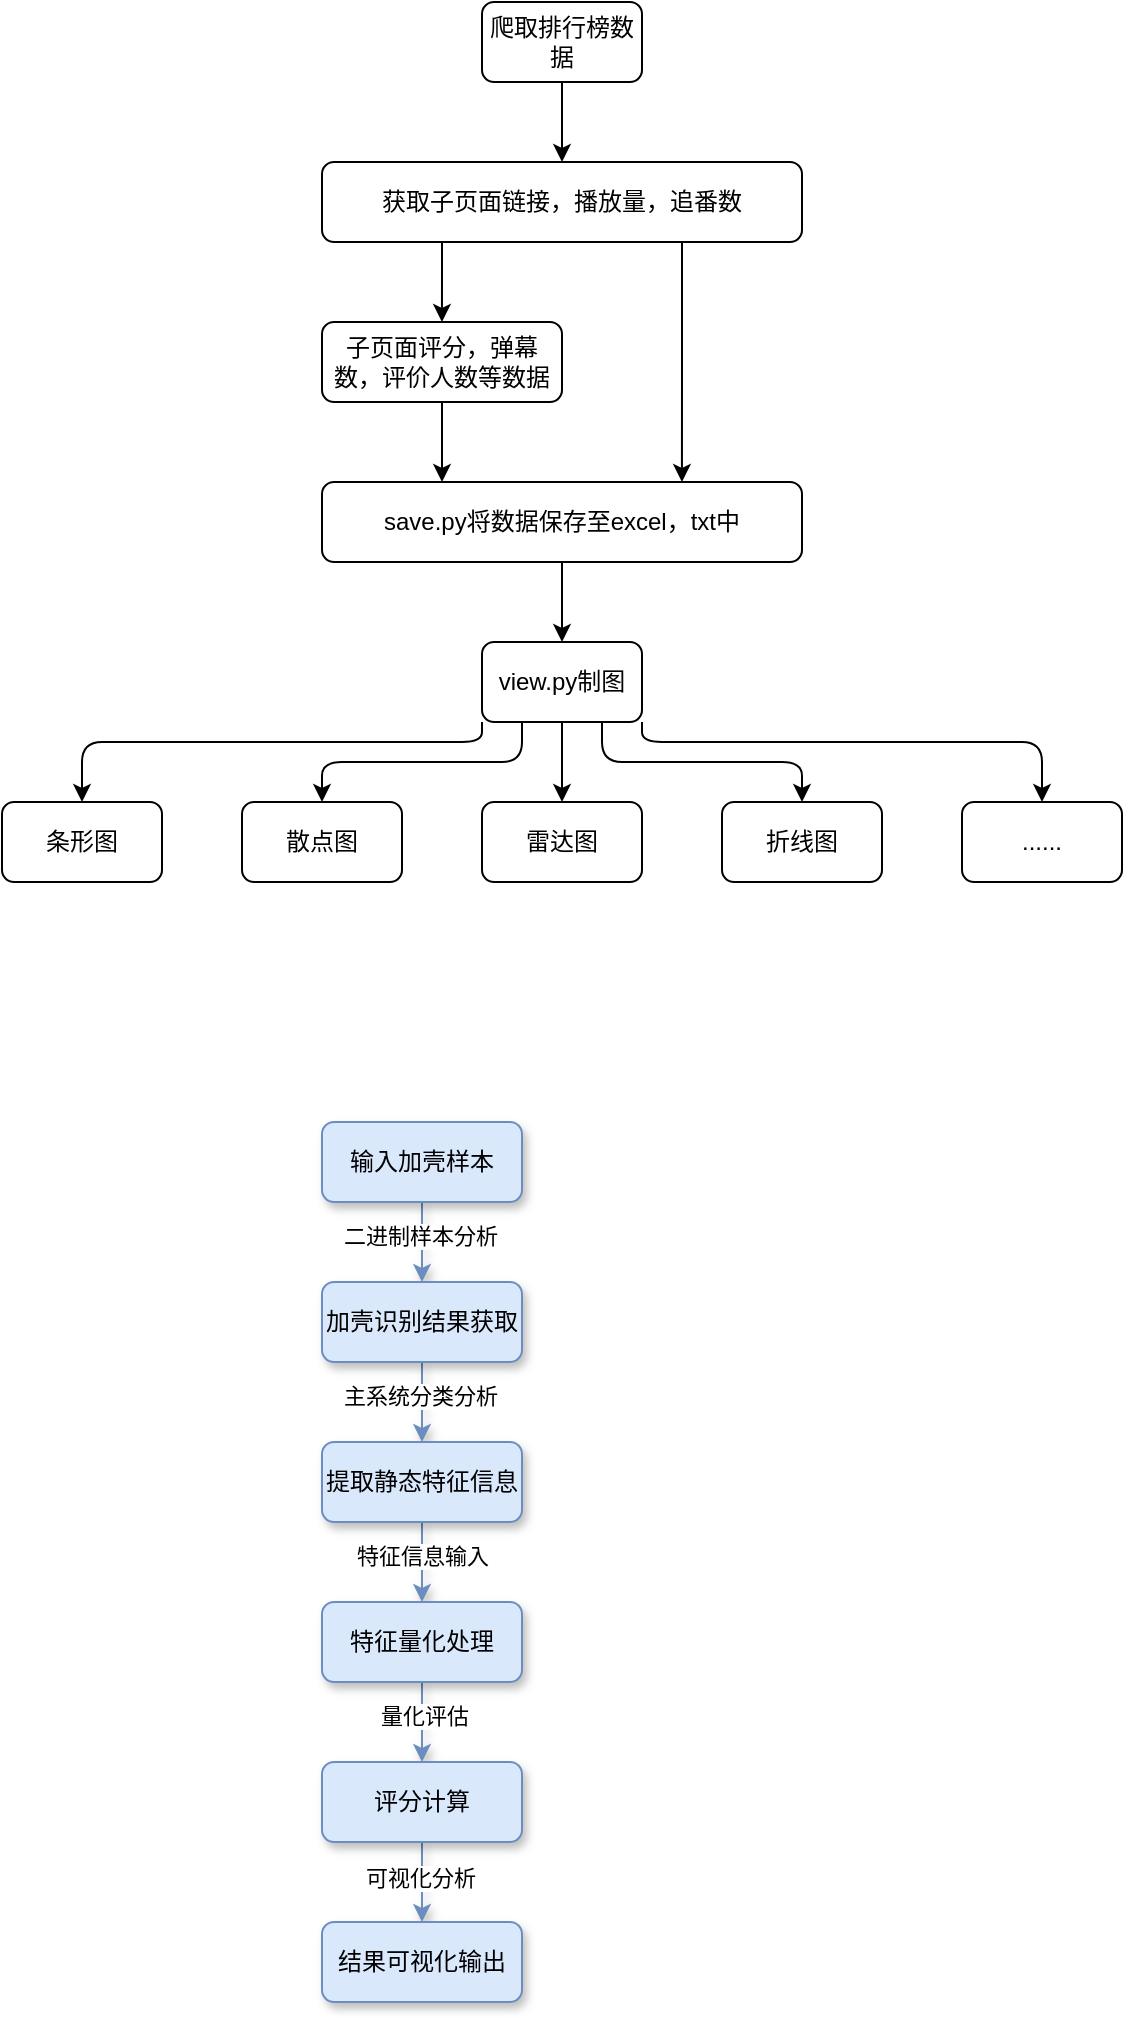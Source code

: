 <mxfile version="27.0.6">
  <diagram name="第 1 页" id="mhqEzCqRTE6dLGe7M5wo">
    <mxGraphModel dx="983" dy="576" grid="1" gridSize="5" guides="1" tooltips="1" connect="1" arrows="1" fold="1" page="0" pageScale="1" pageWidth="827" pageHeight="1169" background="none" math="0" shadow="0" adaptiveColors="auto">
      <root>
        <mxCell id="0" />
        <mxCell id="1" parent="0" />
        <mxCell id="vxRJZL6GvWesYor5Vpkq-13" style="edgeStyle=orthogonalEdgeStyle;rounded=1;orthogonalLoop=1;jettySize=auto;html=1;entryX=0.5;entryY=0;entryDx=0;entryDy=0;labelBackgroundColor=none;fontColor=default;" parent="1" source="vxRJZL6GvWesYor5Vpkq-3" target="vxRJZL6GvWesYor5Vpkq-4" edge="1">
          <mxGeometry relative="1" as="geometry" />
        </mxCell>
        <mxCell id="vxRJZL6GvWesYor5Vpkq-3" value="爬取排行榜数据" style="rounded=1;whiteSpace=wrap;html=1;labelBackgroundColor=none;" parent="1" vertex="1">
          <mxGeometry x="280" y="280" width="80" height="40" as="geometry" />
        </mxCell>
        <mxCell id="vxRJZL6GvWesYor5Vpkq-6" style="edgeStyle=orthogonalEdgeStyle;rounded=1;orthogonalLoop=1;jettySize=auto;html=1;exitX=0.25;exitY=1;exitDx=0;exitDy=0;labelBackgroundColor=none;fontColor=default;" parent="1" source="vxRJZL6GvWesYor5Vpkq-4" edge="1">
          <mxGeometry relative="1" as="geometry">
            <mxPoint x="259.966" y="440.0" as="targetPoint" />
          </mxGeometry>
        </mxCell>
        <mxCell id="vxRJZL6GvWesYor5Vpkq-10" style="edgeStyle=orthogonalEdgeStyle;rounded=1;orthogonalLoop=1;jettySize=auto;html=1;exitX=0.75;exitY=1;exitDx=0;exitDy=0;labelBackgroundColor=none;fontColor=default;" parent="1" source="vxRJZL6GvWesYor5Vpkq-4" edge="1">
          <mxGeometry relative="1" as="geometry">
            <mxPoint x="379.966" y="520" as="targetPoint" />
          </mxGeometry>
        </mxCell>
        <mxCell id="vxRJZL6GvWesYor5Vpkq-4" value="获取子页面链接，播放量，追番数" style="rounded=1;whiteSpace=wrap;html=1;labelBackgroundColor=none;" parent="1" vertex="1">
          <mxGeometry x="200" y="360" width="240" height="40" as="geometry" />
        </mxCell>
        <mxCell id="vxRJZL6GvWesYor5Vpkq-9" style="edgeStyle=orthogonalEdgeStyle;rounded=1;orthogonalLoop=1;jettySize=auto;html=1;labelBackgroundColor=none;fontColor=default;" parent="1" source="vxRJZL6GvWesYor5Vpkq-8" edge="1">
          <mxGeometry relative="1" as="geometry">
            <mxPoint x="260" y="520" as="targetPoint" />
          </mxGeometry>
        </mxCell>
        <mxCell id="vxRJZL6GvWesYor5Vpkq-8" value="子页面评分，弹幕数，评价人数等数据" style="rounded=1;whiteSpace=wrap;html=1;labelBackgroundColor=none;" parent="1" vertex="1">
          <mxGeometry x="200" y="440" width="120" height="40" as="geometry" />
        </mxCell>
        <mxCell id="vxRJZL6GvWesYor5Vpkq-15" style="edgeStyle=orthogonalEdgeStyle;rounded=1;orthogonalLoop=1;jettySize=auto;html=1;entryX=0.5;entryY=0;entryDx=0;entryDy=0;labelBackgroundColor=none;fontColor=default;" parent="1" source="vxRJZL6GvWesYor5Vpkq-11" target="vxRJZL6GvWesYor5Vpkq-14" edge="1">
          <mxGeometry relative="1" as="geometry" />
        </mxCell>
        <mxCell id="vxRJZL6GvWesYor5Vpkq-11" value="save.py将数据保存至excel，txt中" style="rounded=1;whiteSpace=wrap;html=1;labelBackgroundColor=none;" parent="1" vertex="1">
          <mxGeometry x="200" y="520" width="240" height="40" as="geometry" />
        </mxCell>
        <mxCell id="vxRJZL6GvWesYor5Vpkq-24" style="edgeStyle=orthogonalEdgeStyle;rounded=1;orthogonalLoop=1;jettySize=auto;html=1;entryX=0.5;entryY=0;entryDx=0;entryDy=0;labelBackgroundColor=none;fontColor=default;" parent="1" source="vxRJZL6GvWesYor5Vpkq-14" target="vxRJZL6GvWesYor5Vpkq-18" edge="1">
          <mxGeometry relative="1" as="geometry" />
        </mxCell>
        <mxCell id="vxRJZL6GvWesYor5Vpkq-25" style="edgeStyle=orthogonalEdgeStyle;rounded=1;orthogonalLoop=1;jettySize=auto;html=1;exitX=0;exitY=1;exitDx=0;exitDy=0;entryX=0.5;entryY=0;entryDx=0;entryDy=0;labelBackgroundColor=none;fontColor=default;" parent="1" source="vxRJZL6GvWesYor5Vpkq-14" target="vxRJZL6GvWesYor5Vpkq-16" edge="1">
          <mxGeometry relative="1" as="geometry">
            <Array as="points">
              <mxPoint x="280" y="650" />
              <mxPoint x="80" y="650" />
            </Array>
          </mxGeometry>
        </mxCell>
        <mxCell id="vxRJZL6GvWesYor5Vpkq-26" style="edgeStyle=orthogonalEdgeStyle;rounded=1;orthogonalLoop=1;jettySize=auto;html=1;exitX=0.25;exitY=1;exitDx=0;exitDy=0;entryX=0.5;entryY=0;entryDx=0;entryDy=0;labelBackgroundColor=none;fontColor=default;" parent="1" source="vxRJZL6GvWesYor5Vpkq-14" target="vxRJZL6GvWesYor5Vpkq-17" edge="1">
          <mxGeometry relative="1" as="geometry" />
        </mxCell>
        <mxCell id="vxRJZL6GvWesYor5Vpkq-27" style="edgeStyle=orthogonalEdgeStyle;rounded=1;orthogonalLoop=1;jettySize=auto;html=1;exitX=0.75;exitY=1;exitDx=0;exitDy=0;entryX=0.5;entryY=0;entryDx=0;entryDy=0;labelBackgroundColor=none;fontColor=default;" parent="1" source="vxRJZL6GvWesYor5Vpkq-14" target="vxRJZL6GvWesYor5Vpkq-22" edge="1">
          <mxGeometry relative="1" as="geometry" />
        </mxCell>
        <mxCell id="vxRJZL6GvWesYor5Vpkq-28" style="edgeStyle=orthogonalEdgeStyle;rounded=1;orthogonalLoop=1;jettySize=auto;html=1;exitX=1;exitY=1;exitDx=0;exitDy=0;entryX=0.5;entryY=0;entryDx=0;entryDy=0;labelBackgroundColor=none;fontColor=default;" parent="1" source="vxRJZL6GvWesYor5Vpkq-14" target="vxRJZL6GvWesYor5Vpkq-23" edge="1">
          <mxGeometry relative="1" as="geometry">
            <Array as="points">
              <mxPoint x="360" y="650" />
              <mxPoint x="560" y="650" />
            </Array>
          </mxGeometry>
        </mxCell>
        <mxCell id="vxRJZL6GvWesYor5Vpkq-14" value="view.py制图" style="rounded=1;whiteSpace=wrap;html=1;labelBackgroundColor=none;" parent="1" vertex="1">
          <mxGeometry x="280" y="600" width="80" height="40" as="geometry" />
        </mxCell>
        <mxCell id="vxRJZL6GvWesYor5Vpkq-16" value="条形图" style="rounded=1;whiteSpace=wrap;html=1;labelBackgroundColor=none;" parent="1" vertex="1">
          <mxGeometry x="40" y="680" width="80" height="40" as="geometry" />
        </mxCell>
        <mxCell id="vxRJZL6GvWesYor5Vpkq-17" value="散点图" style="rounded=1;whiteSpace=wrap;html=1;labelBackgroundColor=none;" parent="1" vertex="1">
          <mxGeometry x="160" y="680" width="80" height="40" as="geometry" />
        </mxCell>
        <mxCell id="vxRJZL6GvWesYor5Vpkq-18" value="雷达图" style="rounded=1;whiteSpace=wrap;html=1;labelBackgroundColor=none;" parent="1" vertex="1">
          <mxGeometry x="280" y="680" width="80" height="40" as="geometry" />
        </mxCell>
        <mxCell id="vxRJZL6GvWesYor5Vpkq-22" value="折线图" style="rounded=1;whiteSpace=wrap;html=1;labelBackgroundColor=none;" parent="1" vertex="1">
          <mxGeometry x="400" y="680" width="80" height="40" as="geometry" />
        </mxCell>
        <mxCell id="vxRJZL6GvWesYor5Vpkq-23" value="......" style="rounded=1;whiteSpace=wrap;html=1;labelBackgroundColor=none;" parent="1" vertex="1">
          <mxGeometry x="520" y="680" width="80" height="40" as="geometry" />
        </mxCell>
        <mxCell id="NjKP0-GWWbz9mOvT-SIs-8" style="edgeStyle=orthogonalEdgeStyle;rounded=1;orthogonalLoop=1;jettySize=auto;html=1;fillColor=#dae8fc;strokeColor=#6c8ebf;shadow=1;" edge="1" parent="1" source="NjKP0-GWWbz9mOvT-SIs-2" target="NjKP0-GWWbz9mOvT-SIs-3">
          <mxGeometry relative="1" as="geometry" />
        </mxCell>
        <mxCell id="NjKP0-GWWbz9mOvT-SIs-13" value="二进制样本分析" style="edgeLabel;html=1;align=center;verticalAlign=middle;resizable=0;points=[];rounded=1;" vertex="1" connectable="0" parent="NjKP0-GWWbz9mOvT-SIs-8">
          <mxGeometry x="-0.145" y="-1" relative="1" as="geometry">
            <mxPoint as="offset" />
          </mxGeometry>
        </mxCell>
        <mxCell id="NjKP0-GWWbz9mOvT-SIs-2" value="输入加壳样本" style="rounded=1;whiteSpace=wrap;html=1;fillColor=#dae8fc;strokeColor=#6c8ebf;shadow=1;" vertex="1" parent="1">
          <mxGeometry x="200" y="840" width="100" height="40" as="geometry" />
        </mxCell>
        <mxCell id="NjKP0-GWWbz9mOvT-SIs-9" style="edgeStyle=orthogonalEdgeStyle;rounded=1;orthogonalLoop=1;jettySize=auto;html=1;entryX=0.5;entryY=0;entryDx=0;entryDy=0;fillColor=#dae8fc;strokeColor=#6c8ebf;shadow=1;" edge="1" parent="1" source="NjKP0-GWWbz9mOvT-SIs-3" target="NjKP0-GWWbz9mOvT-SIs-4">
          <mxGeometry relative="1" as="geometry" />
        </mxCell>
        <mxCell id="NjKP0-GWWbz9mOvT-SIs-15" value="主系统分类分析" style="edgeLabel;html=1;align=center;verticalAlign=middle;resizable=0;points=[];rounded=1;" vertex="1" connectable="0" parent="NjKP0-GWWbz9mOvT-SIs-9">
          <mxGeometry x="-0.179" y="-1" relative="1" as="geometry">
            <mxPoint as="offset" />
          </mxGeometry>
        </mxCell>
        <mxCell id="NjKP0-GWWbz9mOvT-SIs-3" value="加壳识别结果获取" style="rounded=1;whiteSpace=wrap;html=1;fillColor=#dae8fc;strokeColor=#6c8ebf;shadow=1;" vertex="1" parent="1">
          <mxGeometry x="200" y="920" width="100" height="40" as="geometry" />
        </mxCell>
        <mxCell id="NjKP0-GWWbz9mOvT-SIs-10" style="edgeStyle=orthogonalEdgeStyle;rounded=1;orthogonalLoop=1;jettySize=auto;html=1;entryX=0.5;entryY=0;entryDx=0;entryDy=0;fillColor=#dae8fc;strokeColor=#6c8ebf;shadow=1;" edge="1" parent="1" source="NjKP0-GWWbz9mOvT-SIs-4" target="NjKP0-GWWbz9mOvT-SIs-5">
          <mxGeometry relative="1" as="geometry" />
        </mxCell>
        <mxCell id="NjKP0-GWWbz9mOvT-SIs-16" value="特征信息输入" style="edgeLabel;html=1;align=center;verticalAlign=middle;resizable=0;points=[];rounded=1;" vertex="1" connectable="0" parent="NjKP0-GWWbz9mOvT-SIs-10">
          <mxGeometry x="-0.145" relative="1" as="geometry">
            <mxPoint as="offset" />
          </mxGeometry>
        </mxCell>
        <mxCell id="NjKP0-GWWbz9mOvT-SIs-4" value="提取静态特征信息" style="rounded=1;whiteSpace=wrap;html=1;fillColor=#dae8fc;strokeColor=#6c8ebf;shadow=1;" vertex="1" parent="1">
          <mxGeometry x="200" y="1000" width="100" height="40" as="geometry" />
        </mxCell>
        <mxCell id="NjKP0-GWWbz9mOvT-SIs-11" style="edgeStyle=orthogonalEdgeStyle;rounded=1;orthogonalLoop=1;jettySize=auto;html=1;entryX=0.5;entryY=0;entryDx=0;entryDy=0;fillColor=#dae8fc;strokeColor=#6c8ebf;shadow=1;" edge="1" parent="1" source="NjKP0-GWWbz9mOvT-SIs-5" target="NjKP0-GWWbz9mOvT-SIs-6">
          <mxGeometry relative="1" as="geometry" />
        </mxCell>
        <mxCell id="NjKP0-GWWbz9mOvT-SIs-17" value="量化评估" style="edgeLabel;html=1;align=center;verticalAlign=middle;resizable=0;points=[];rounded=1;" vertex="1" connectable="0" parent="NjKP0-GWWbz9mOvT-SIs-11">
          <mxGeometry x="-0.179" y="1" relative="1" as="geometry">
            <mxPoint as="offset" />
          </mxGeometry>
        </mxCell>
        <mxCell id="NjKP0-GWWbz9mOvT-SIs-5" value="特征量化处理" style="rounded=1;whiteSpace=wrap;html=1;fillColor=#dae8fc;strokeColor=#6c8ebf;shadow=1;" vertex="1" parent="1">
          <mxGeometry x="200" y="1080" width="100" height="40" as="geometry" />
        </mxCell>
        <mxCell id="NjKP0-GWWbz9mOvT-SIs-12" style="edgeStyle=orthogonalEdgeStyle;rounded=1;orthogonalLoop=1;jettySize=auto;html=1;entryX=0.5;entryY=0;entryDx=0;entryDy=0;fillColor=#dae8fc;strokeColor=#6c8ebf;shadow=1;" edge="1" parent="1" source="NjKP0-GWWbz9mOvT-SIs-6" target="NjKP0-GWWbz9mOvT-SIs-7">
          <mxGeometry relative="1" as="geometry" />
        </mxCell>
        <mxCell id="NjKP0-GWWbz9mOvT-SIs-18" value="可视化分析" style="edgeLabel;html=1;align=center;verticalAlign=middle;resizable=0;points=[];rounded=1;" vertex="1" connectable="0" parent="NjKP0-GWWbz9mOvT-SIs-12">
          <mxGeometry x="-0.11" y="-1" relative="1" as="geometry">
            <mxPoint as="offset" />
          </mxGeometry>
        </mxCell>
        <mxCell id="NjKP0-GWWbz9mOvT-SIs-6" value="评分计算" style="rounded=1;whiteSpace=wrap;html=1;fillColor=#dae8fc;strokeColor=#6c8ebf;shadow=1;" vertex="1" parent="1">
          <mxGeometry x="200" y="1160" width="100" height="40" as="geometry" />
        </mxCell>
        <mxCell id="NjKP0-GWWbz9mOvT-SIs-7" value="结果可视化输出" style="rounded=1;whiteSpace=wrap;html=1;fillColor=#dae8fc;strokeColor=#6c8ebf;shadow=1;" vertex="1" parent="1">
          <mxGeometry x="200" y="1240" width="100" height="40" as="geometry" />
        </mxCell>
      </root>
    </mxGraphModel>
  </diagram>
</mxfile>
